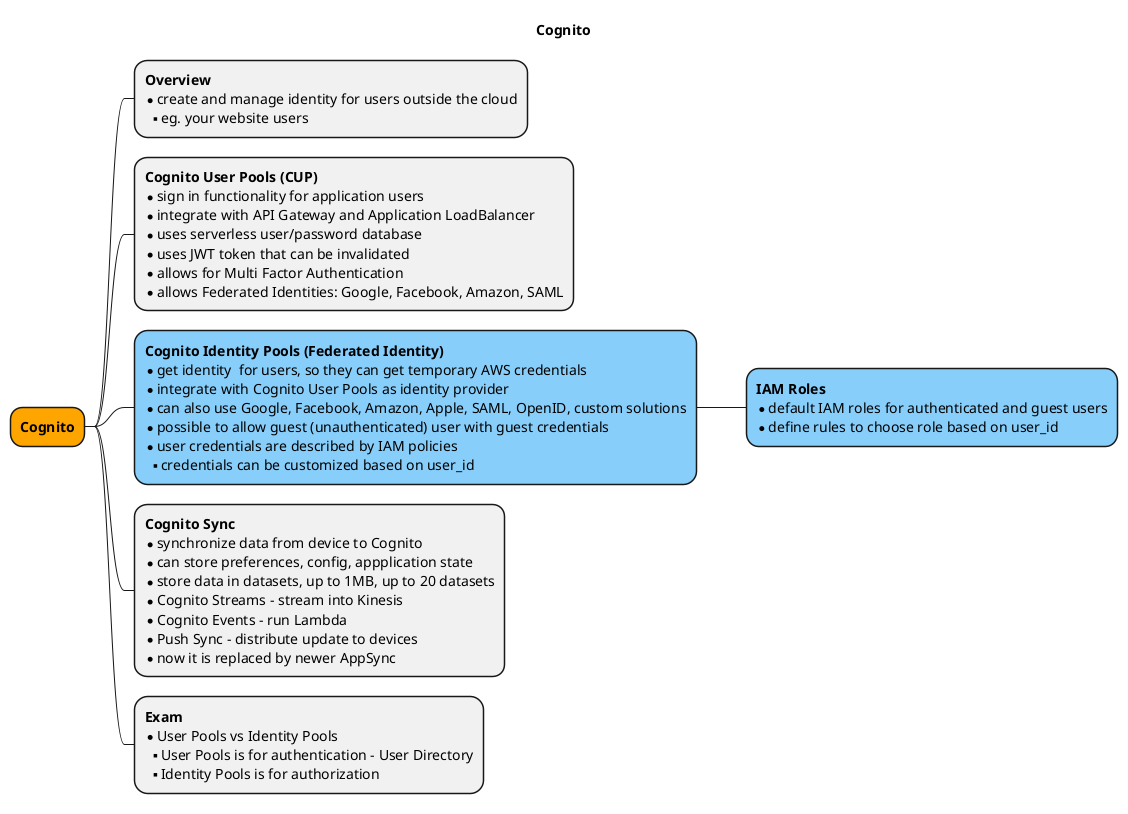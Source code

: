 @startmindmap 00-diagram

title Cognito

<style>
mindmapDiagram {
  .trail {
    BackgroundColor Pink
  }
  .orange {
    BackgroundColor orange
  }
  .identity {
    BackgroundColor LightSkyBlue
  }
}
</style>


*[#Orange] <b>Cognito
 * <b>Overview\n*create and manage identity for users outside the cloud\n**eg. your website users
 * <b>Cognito User Pools (CUP)\n*sign in functionality for application users\n*integrate with API Gateway and Application LoadBalancer\n*uses serverless user/password database\n*uses JWT token that can be invalidated\n*allows for Multi Factor Authentication\n*allows Federated Identities: Google, Facebook, Amazon, SAML
 * <b>Cognito Identity Pools (Federated Identity)\n*get identity  for users, so they can get temporary AWS credentials\n*integrate with Cognito User Pools as identity provider\n*can also use Google, Facebook, Amazon, Apple, SAML, OpenID, custom solutions\n*possible to allow guest (unauthenticated) user with guest credentials\n*user credentials are described by IAM policies\n**credentials can be customized based on user_id <<identity>>
  * <b>IAM Roles\n*default IAM roles for authenticated and guest users\n*define rules to choose role based on user_id <<identity>>
 * <b>Cognito Sync\n*synchronize data from device to Cognito\n*can store preferences, config, appplication state\n*store data in datasets, up to 1MB, up to 20 datasets\n*Cognito Streams - stream into Kinesis\n*Cognito Events - run Lambda\n*Push Sync - distribute update to devices\n*now it is replaced by newer AppSync
 * <b>Exam\n*User Pools vs Identity Pools\n**User Pools is for authentication - User Directory\n**Identity Pools is for authorization
@endmindmap

